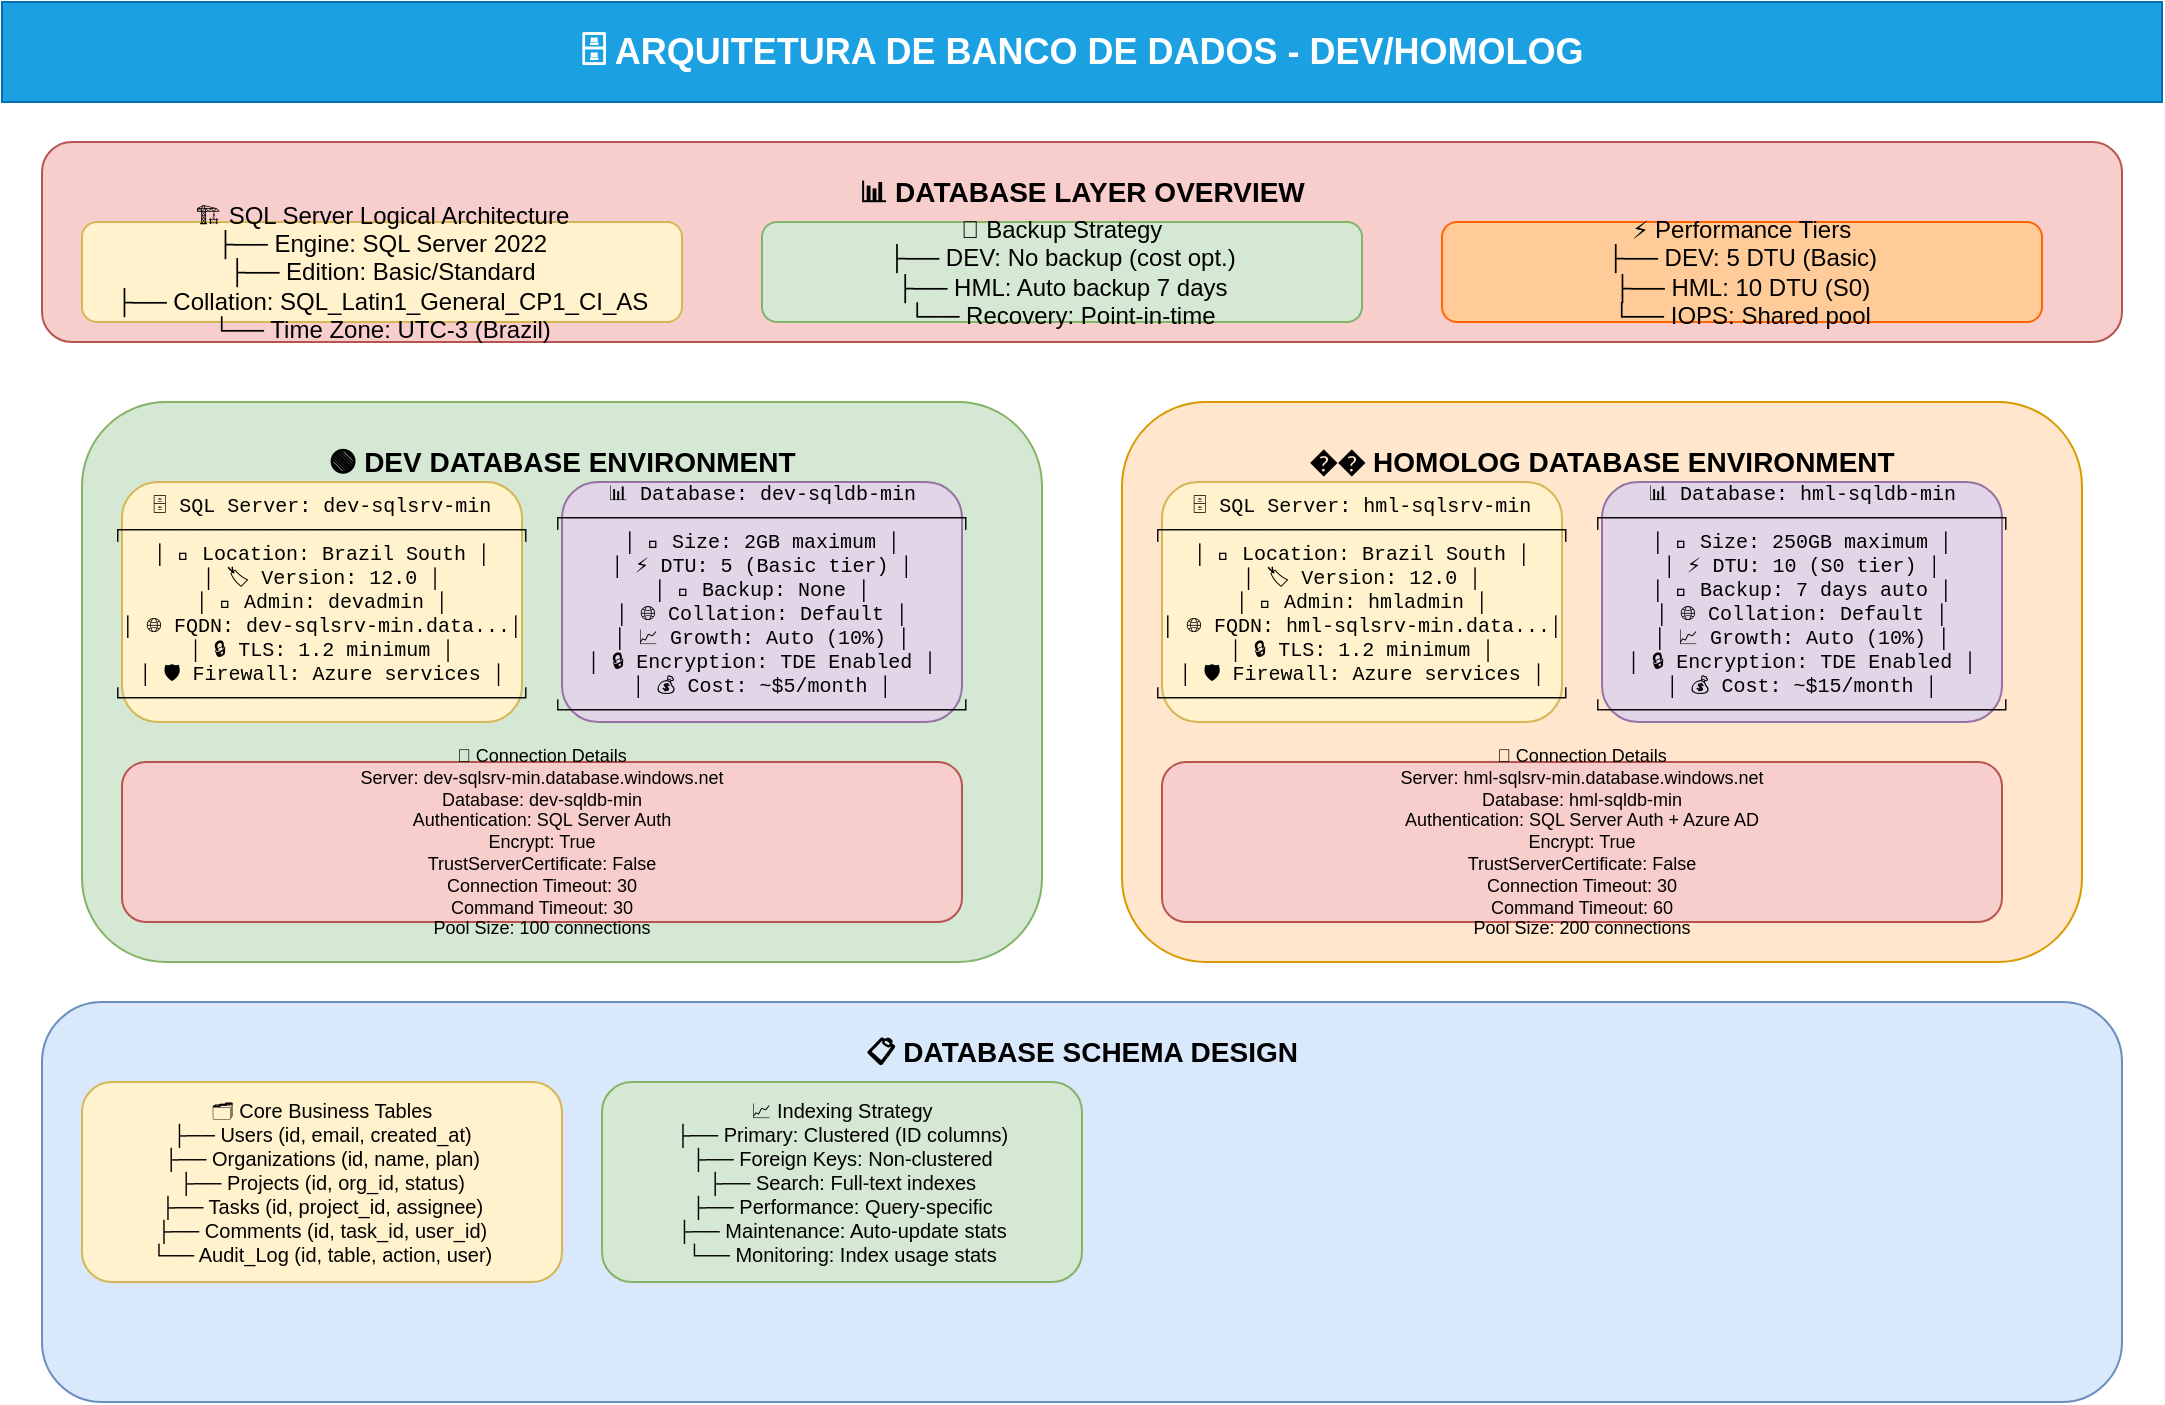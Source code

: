<?xml version="1.0" encoding="UTF-8"?>
<mxfile version="21.6.5" type="device">
  <diagram name="Arquitetura-Banco-de-Dados" id="database-arch">
    <mxGraphModel dx="1422" dy="794" grid="1" gridSize="10" guides="1" tooltips="1" connect="1" arrows="1" fold="1" page="1" pageScale="1" pageWidth="1169" pageHeight="827" math="0" shadow="0">
      <root>
        <mxCell id="0" />
        <mxCell id="1" parent="0" />
        
        <!-- Title -->
        <mxCell id="title" value="🗄️ ARQUITETURA DE BANCO DE DADOS - DEV/HOMOLOG" style="rounded=0;whiteSpace=wrap;html=1;fillColor=#1ba1e2;strokeColor=#006EAF;fontSize=18;fontStyle=1;fontColor=#ffffff;" vertex="1" parent="1">
          <mxGeometry x="40" y="20" width="1080" height="50" as="geometry" />
        </mxCell>
        
        <!-- Database Layer Overview -->
        <mxCell id="db-overview" value="📊 DATABASE LAYER OVERVIEW" style="rounded=1;whiteSpace=wrap;html=1;fillColor=#f8cecc;strokeColor=#b85450;fontSize=14;fontStyle=1;verticalAlign=top;spacingTop=10;" vertex="1" parent="1">
          <mxGeometry x="60" y="90" width="1040" height="100" as="geometry" />
        </mxCell>
        
        <!-- SQL Server Logical -->
        <mxCell id="sql-logical" value="🏗️ SQL Server Logical Architecture&#xa;├── Engine: SQL Server 2022&#xa;├── Edition: Basic/Standard&#xa;├── Collation: SQL_Latin1_General_CP1_CI_AS&#xa;└── Time Zone: UTC-3 (Brazil)" style="rounded=1;whiteSpace=wrap;html=1;fillColor=#fff2cc;strokeColor=#d6b656;fontSize=12;" vertex="1" parent="1">
          <mxGeometry x="80" y="130" width="300" height="50" as="geometry" />
        </mxCell>
        
        <!-- Backup Strategy -->
        <mxCell id="backup-strategy" value="🔄 Backup Strategy&#xa;├── DEV: No backup (cost opt.)&#xa;├── HML: Auto backup 7 days&#xa;└── Recovery: Point-in-time" style="rounded=1;whiteSpace=wrap;html=1;fillColor=#d5e8d4;strokeColor=#82b366;fontSize=12;" vertex="1" parent="1">
          <mxGeometry x="420" y="130" width="300" height="50" as="geometry" />
        </mxCell>
        
        <!-- Performance Tier -->
        <mxCell id="perf-tier" value="⚡ Performance Tiers&#xa;├── DEV: 5 DTU (Basic)&#xa;├── HML: 10 DTU (S0)&#xa;└── IOPS: Shared pool" style="rounded=1;whiteSpace=wrap;html=1;fillColor=#ffcc99;strokeColor=#ff6600;fontSize=12;" vertex="1" parent="1">
          <mxGeometry x="760" y="130" width="300" height="50" as="geometry" />
        </mxCell>
        
        <!-- DEV Database Environment -->
        <mxCell id="dev-db-env" value="🟢 DEV DATABASE ENVIRONMENT" style="rounded=1;whiteSpace=wrap;html=1;fillColor=#d5e8d4;strokeColor=#82b366;fontSize=14;fontStyle=1;verticalAlign=top;spacingTop=15;" vertex="1" parent="1">
          <mxGeometry x="80" y="220" width="480" height="280" as="geometry" />
        </mxCell>
        
        <!-- DEV SQL Server Details -->
        <mxCell id="dev-sql-server" value="🗄️ SQL Server: dev-sqlsrv-min&#xa;┌─────────────────────────────────┐&#xa;│ 📍 Location: Brazil South       │&#xa;│ 🏷️ Version: 12.0               │&#xa;│ 🔐 Admin: devadmin              │&#xa;│ 🌐 FQDN: dev-sqlsrv-min.data...│&#xa;│ 🔒 TLS: 1.2 minimum            │&#xa;│ 🛡️ Firewall: Azure services    │&#xa;└─────────────────────────────────┘" style="rounded=1;whiteSpace=wrap;html=1;fillColor=#fff2cc;strokeColor=#d6b656;fontSize=10;fontFamily=Courier New;" vertex="1" parent="1">
          <mxGeometry x="100" y="260" width="200" height="120" as="geometry" />
        </mxCell>
        
        <!-- DEV Database Details -->
        <mxCell id="dev-database" value="📊 Database: dev-sqldb-min&#xa;┌─────────────────────────────────┐&#xa;│ 💾 Size: 2GB maximum           │&#xa;│ ⚡ DTU: 5 (Basic tier)         │&#xa;│ 🔄 Backup: None                │&#xa;│ 🌐 Collation: Default          │&#xa;│ 📈 Growth: Auto (10%)          │&#xa;│ 🔒 Encryption: TDE Enabled     │&#xa;│ 💰 Cost: ~$5/month            │&#xa;└─────────────────────────────────┘" style="rounded=1;whiteSpace=wrap;html=1;fillColor=#e1d5e7;strokeColor=#9673a6;fontSize=10;fontFamily=Courier New;" vertex="1" parent="1">
          <mxGeometry x="320" y="260" width="200" height="120" as="geometry" />
        </mxCell>
        
        <!-- DEV Connection String -->
        <mxCell id="dev-connection" value="🔗 Connection Details&#xa;Server: dev-sqlsrv-min.database.windows.net&#xa;Database: dev-sqldb-min&#xa;Authentication: SQL Server Auth&#xa;Encrypt: True&#xa;TrustServerCertificate: False&#xa;Connection Timeout: 30&#xa;Command Timeout: 30&#xa;Pool Size: 100 connections" style="rounded=1;whiteSpace=wrap;html=1;fillColor=#f8cecc;strokeColor=#b85450;fontSize=9;" vertex="1" parent="1">
          <mxGeometry x="100" y="400" width="420" height="80" as="geometry" />
        </mxCell>
        
        <!-- HOMOLOG Database Environment -->
        <mxCell id="hml-db-env" value="�� HOMOLOG DATABASE ENVIRONMENT" style="rounded=1;whiteSpace=wrap;html=1;fillColor=#ffe6cc;strokeColor=#d79b00;fontSize=14;fontStyle=1;verticalAlign=top;spacingTop=15;" vertex="1" parent="1">
          <mxGeometry x="600" y="220" width="480" height="280" as="geometry" />
        </mxCell>
        
        <!-- HML SQL Server Details -->
        <mxCell id="hml-sql-server" value="🗄️ SQL Server: hml-sqlsrv-min&#xa;┌─────────────────────────────────┐&#xa;│ 📍 Location: Brazil South       │&#xa;│ 🏷️ Version: 12.0               │&#xa;│ 🔐 Admin: hmladmin              │&#xa;│ 🌐 FQDN: hml-sqlsrv-min.data...│&#xa;│ 🔒 TLS: 1.2 minimum            │&#xa;│ 🛡️ Firewall: Azure services    │&#xa;└─────────────────────────────────┘" style="rounded=1;whiteSpace=wrap;html=1;fillColor=#fff2cc;strokeColor=#d6b656;fontSize=10;fontFamily=Courier New;" vertex="1" parent="1">
          <mxGeometry x="620" y="260" width="200" height="120" as="geometry" />
        </mxCell>
        
        <!-- HML Database Details -->
        <mxCell id="hml-database" value="📊 Database: hml-sqldb-min&#xa;┌─────────────────────────────────┐&#xa;│ 💾 Size: 250GB maximum         │&#xa;│ ⚡ DTU: 10 (S0 tier)           │&#xa;│ 🔄 Backup: 7 days auto         │&#xa;│ 🌐 Collation: Default          │&#xa;│ 📈 Growth: Auto (10%)          │&#xa;│ 🔒 Encryption: TDE Enabled     │&#xa;│ 💰 Cost: ~$15/month           │&#xa;└─────────────────────────────────┘" style="rounded=1;whiteSpace=wrap;html=1;fillColor=#e1d5e7;strokeColor=#9673a6;fontSize=10;fontFamily=Courier New;" vertex="1" parent="1">
          <mxGeometry x="840" y="260" width="200" height="120" as="geometry" />
        </mxCell>
        
        <!-- HML Connection String -->
        <mxCell id="hml-connection" value="🔗 Connection Details&#xa;Server: hml-sqlsrv-min.database.windows.net&#xa;Database: hml-sqldb-min&#xa;Authentication: SQL Server Auth + Azure AD&#xa;Encrypt: True&#xa;TrustServerCertificate: False&#xa;Connection Timeout: 30&#xa;Command Timeout: 60&#xa;Pool Size: 200 connections" style="rounded=1;whiteSpace=wrap;html=1;fillColor=#f8cecc;strokeColor=#b85450;fontSize=9;" vertex="1" parent="1">
          <mxGeometry x="620" y="400" width="420" height="80" as="geometry" />
        </mxCell>
        
        <!-- Database Schema Design -->
        <mxCell id="schema-design" value="📋 DATABASE SCHEMA DESIGN" style="rounded=1;whiteSpace=wrap;html=1;fillColor=#dae8fc;strokeColor=#6c8ebf;fontSize=14;fontStyle=1;verticalAlign=top;spacingTop=10;" vertex="1" parent="1">
          <mxGeometry x="60" y="520" width="1040" height="200" as="geometry" />
        </mxCell>
        
        <!-- Core Tables -->
        <mxCell id="core-tables" value="🗂️ Core Business Tables&#xa;├── Users (id, email, created_at)&#xa;├── Organizations (id, name, plan)&#xa;├── Projects (id, org_id, status)&#xa;├── Tasks (id, project_id, assignee)&#xa;├── Comments (id, task_id, user_id)&#xa;└── Audit_Log (id, table, action, user)" style="rounded=1;whiteSpace=wrap;html=1;fillColor=#fff2cc;strokeColor=#d6b656;fontSize=10;" vertex="1" parent="1">
          <mxGeometry x="80" y="560" width="240" height="100" as="geometry" />
        </mxCell>
        
        <!-- Indexes Strategy -->
        <mxCell id="indexes" value="📈 Indexing Strategy&#xa;├── Primary: Clustered (ID columns)&#xa;├── Foreign Keys: Non-clustered&#xa;├── Search: Full-text indexes&#xa;├── Performance: Query-specific&#xa;├── Maintenance: Auto-update stats&#xa;└── Monitoring: Index usage stats" style="rounded=1;whiteSpace=wrap;html=1;fillColor=#d5e8d4;strokeColor=#82b366;fontSize=10;" vertex="1" parent="1">
          <mxGeometry x="340" y="560" width="240" height="100" as="geometry" />
        </mxCell>
        
        <!-- Security Schema -->
        <mxCell id="security-schema" value="🔒 Security & Permissions&#xa;├── Schema: dbo (default)&#xa;├── Users: Application users only&#xa;├── Roles: db_datareader, db_datawriter&#xa;├── Procedures: Parameterized queries&#xa;├── Views: Data abstraction layer&#xa;└── Encryption: TDE + Column-level" style="rounded=1;whiteSpace=wrap;html=1;fillColor=#f8cecc;strokeColor=#b85450;fontSize=10;" vertex="1" parent="1">
          <mxGeometry x="600" y="560" width="240" height="100" as="geometry" />
        </mxCell>
        
        <!-- Monitoring -->
        <mxCell id="db-monitoring" value="📊 Database Monitoring&#xa;├── Metrics: DTU, CPU, Memory&#xa;├── Queries: Slow query log&#xa;├── Connections: Active sessions&#xa;├── Storage: Used/Available space&#xa;├── Blocking: Lock monitoring&#xa;└── Alerts: Performance thresholds" style="rounded=1;whiteSpace=wrap;html=1;fillColor=#ffcc99;strokeColor=#ff6600;fontSize=10;" vertex="1" parent="1">
          <mxGeometry x="860" y="560" width="200" height="100" as="geometry" />
        </mxCell>
        
        <!-- Migration & Deployment -->
        <mxCell id="migration" value="🚀 MIGRATION & DEPLOYMENT STRATEGY" style="rounded=1;whiteSpace=wrap;html=1;fillColor=#e1d5e7;strokeColor=#9673a6;fontSize=14;fontStyle=1;verticalAlign=top;spacingTop=10;" vertex="1" parent="1">
          <mxGeometry x="60" y="740" width="1040" height="70" as="geometry" />
        </mxCell>
        
        <!-- Migration Tools -->
        <mxCell id="migration-tools" value="🔧 Migration Tools&#xa;├── Entity Framework Migrations&#xa;├── SQL Scripts (versioned)&#xa;├── Flyway/Liquibase support&#xa;└── Rollback procedures" style="rounded=1;whiteSpace=wrap;html=1;fillColor=#fff2cc;strokeColor=#d6b656;fontSize=10;" vertex="1" parent="1">
          <mxGeometry x="80" y="780" width="200" height="20" as="geometry" />
        </mxCell>
        
        <!-- Environment Flow -->
        <mxCell id="env-flow" value="🔄 Environment Flow&#xa;Local → DEV → HOMOLOG → PROD&#xa;Schema validation at each step" style="rounded=1;whiteSpace=wrap;html=1;fillColor=#d5e8d4;strokeColor=#82b366;fontSize=10;" vertex="1" parent="1">
          <mxGeometry x="320" y="780" width="200" height="20" as="geometry" />
        </mxCell>
        
        <!-- Data Seeding -->
        <mxCell id="data-seeding" value="🌱 Data Seeding&#xa;DEV: Test data automated&#xa;HML: Production-like dataset" style="rounded=1;whiteSpace=wrap;html=1;fillColor=#f8cecc;strokeColor=#b85450;fontSize=10;" vertex="1" parent="1">
          <mxGeometry x="560" y="780" width="200" height="20" as="geometry" />
        </mxCell>
        
        <!-- Performance Testing -->
        <mxCell id="perf-testing" value="⚡ Performance Testing&#xa;Load testing with realistic data&#xa;Query optimization analysis" style="rounded=1;whiteSpace=wrap;html=1;fillColor=#ffcc99;strokeColor=#ff6600;fontSize=10;" vertex="1" parent="1">
          <mxGeometry x="800" y="780" width="200" height="20" as="geometry" />
        </mxCell>
        
      </root>
    </mxGraphModel>
  </diagram>
</mxfile>

